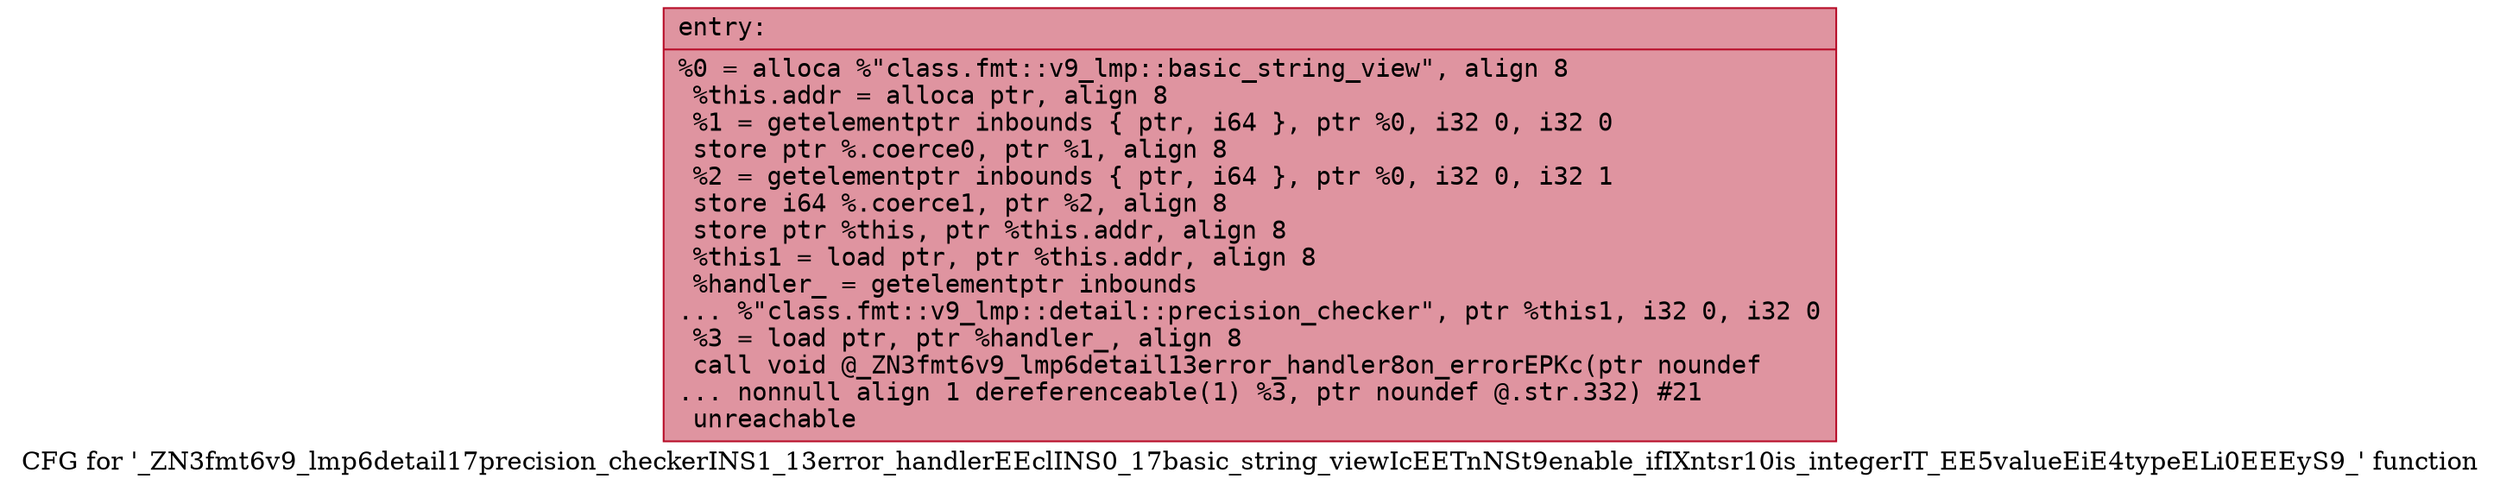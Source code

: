 digraph "CFG for '_ZN3fmt6v9_lmp6detail17precision_checkerINS1_13error_handlerEEclINS0_17basic_string_viewIcEETnNSt9enable_ifIXntsr10is_integerIT_EE5valueEiE4typeELi0EEEyS9_' function" {
	label="CFG for '_ZN3fmt6v9_lmp6detail17precision_checkerINS1_13error_handlerEEclINS0_17basic_string_viewIcEETnNSt9enable_ifIXntsr10is_integerIT_EE5valueEiE4typeELi0EEEyS9_' function";

	Node0x556bfeb4d8e0 [shape=record,color="#b70d28ff", style=filled, fillcolor="#b70d2870" fontname="Courier",label="{entry:\l|  %0 = alloca %\"class.fmt::v9_lmp::basic_string_view\", align 8\l  %this.addr = alloca ptr, align 8\l  %1 = getelementptr inbounds \{ ptr, i64 \}, ptr %0, i32 0, i32 0\l  store ptr %.coerce0, ptr %1, align 8\l  %2 = getelementptr inbounds \{ ptr, i64 \}, ptr %0, i32 0, i32 1\l  store i64 %.coerce1, ptr %2, align 8\l  store ptr %this, ptr %this.addr, align 8\l  %this1 = load ptr, ptr %this.addr, align 8\l  %handler_ = getelementptr inbounds\l... %\"class.fmt::v9_lmp::detail::precision_checker\", ptr %this1, i32 0, i32 0\l  %3 = load ptr, ptr %handler_, align 8\l  call void @_ZN3fmt6v9_lmp6detail13error_handler8on_errorEPKc(ptr noundef\l... nonnull align 1 dereferenceable(1) %3, ptr noundef @.str.332) #21\l  unreachable\l}"];
}
